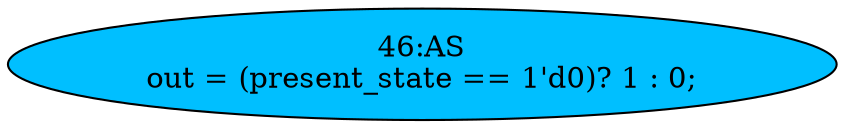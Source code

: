 strict digraph "" {
	node [label="\N"];
	"46:AS"	[ast="<pyverilog.vparser.ast.Assign object at 0x7f36c3b45810>",
		def_var="['out']",
		fillcolor=deepskyblue,
		label="46:AS
out = (present_state == 1'd0)? 1 : 0;",
		statements="[]",
		style=filled,
		typ=Assign,
		use_var="['present_state']"];
}
